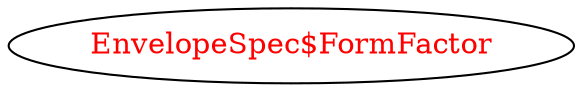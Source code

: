 digraph dependencyGraph {
 concentrate=true;
 ranksep="2.0";
 rankdir="LR"; 
 splines="ortho";
"EnvelopeSpec$FormFactor" [fontcolor="red"];
}